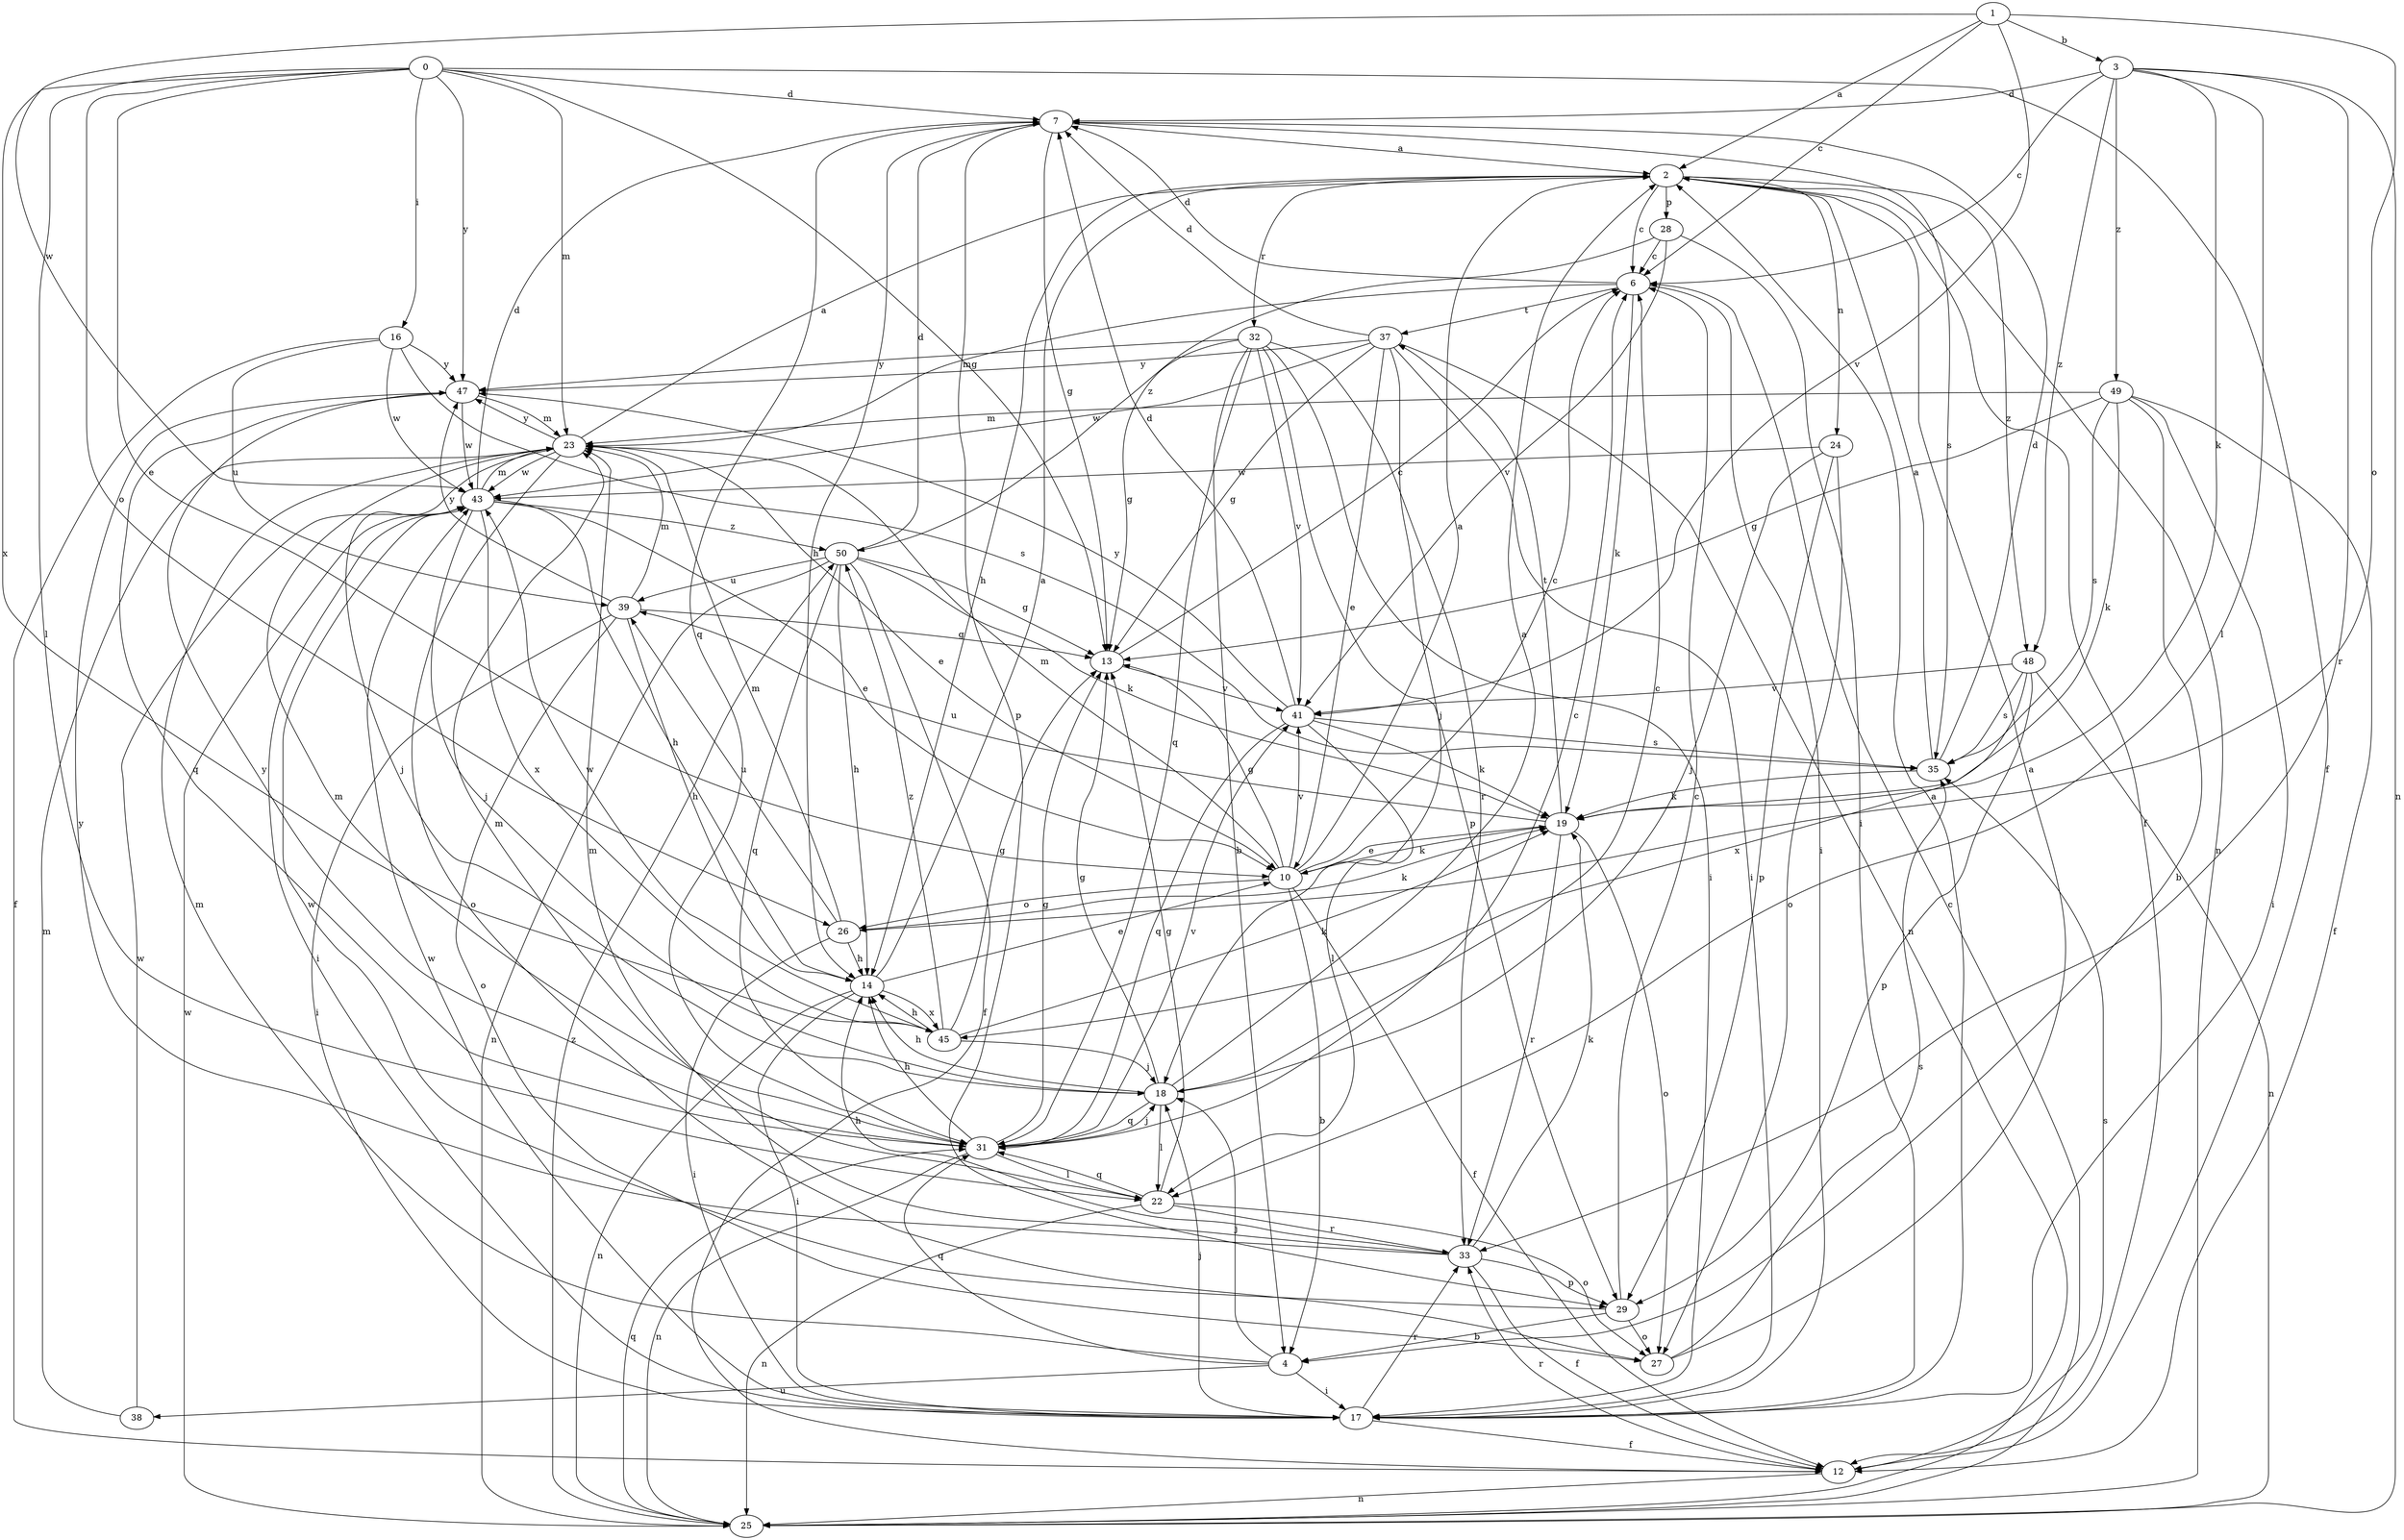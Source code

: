 strict digraph  {
0;
1;
2;
3;
4;
6;
7;
10;
12;
13;
14;
16;
17;
18;
19;
22;
23;
24;
25;
26;
27;
28;
29;
31;
32;
33;
35;
37;
38;
39;
41;
43;
45;
47;
48;
49;
50;
0 -> 7  [label=d];
0 -> 10  [label=e];
0 -> 12  [label=f];
0 -> 13  [label=g];
0 -> 16  [label=i];
0 -> 22  [label=l];
0 -> 23  [label=m];
0 -> 26  [label=o];
0 -> 45  [label=x];
0 -> 47  [label=y];
1 -> 2  [label=a];
1 -> 3  [label=b];
1 -> 6  [label=c];
1 -> 26  [label=o];
1 -> 41  [label=v];
1 -> 43  [label=w];
2 -> 6  [label=c];
2 -> 12  [label=f];
2 -> 14  [label=h];
2 -> 24  [label=n];
2 -> 25  [label=n];
2 -> 28  [label=p];
2 -> 32  [label=r];
2 -> 48  [label=z];
3 -> 6  [label=c];
3 -> 7  [label=d];
3 -> 19  [label=k];
3 -> 22  [label=l];
3 -> 25  [label=n];
3 -> 33  [label=r];
3 -> 48  [label=z];
3 -> 49  [label=z];
4 -> 17  [label=i];
4 -> 18  [label=j];
4 -> 23  [label=m];
4 -> 31  [label=q];
4 -> 38  [label=u];
6 -> 7  [label=d];
6 -> 17  [label=i];
6 -> 19  [label=k];
6 -> 23  [label=m];
6 -> 37  [label=t];
7 -> 2  [label=a];
7 -> 13  [label=g];
7 -> 14  [label=h];
7 -> 29  [label=p];
7 -> 31  [label=q];
7 -> 35  [label=s];
10 -> 2  [label=a];
10 -> 4  [label=b];
10 -> 6  [label=c];
10 -> 12  [label=f];
10 -> 13  [label=g];
10 -> 19  [label=k];
10 -> 23  [label=m];
10 -> 26  [label=o];
10 -> 41  [label=v];
12 -> 25  [label=n];
12 -> 33  [label=r];
12 -> 35  [label=s];
13 -> 6  [label=c];
13 -> 41  [label=v];
14 -> 2  [label=a];
14 -> 10  [label=e];
14 -> 17  [label=i];
14 -> 25  [label=n];
14 -> 45  [label=x];
16 -> 12  [label=f];
16 -> 35  [label=s];
16 -> 39  [label=u];
16 -> 43  [label=w];
16 -> 47  [label=y];
17 -> 2  [label=a];
17 -> 12  [label=f];
17 -> 18  [label=j];
17 -> 33  [label=r];
17 -> 43  [label=w];
18 -> 2  [label=a];
18 -> 6  [label=c];
18 -> 13  [label=g];
18 -> 14  [label=h];
18 -> 22  [label=l];
18 -> 31  [label=q];
19 -> 10  [label=e];
19 -> 27  [label=o];
19 -> 33  [label=r];
19 -> 37  [label=t];
19 -> 39  [label=u];
22 -> 13  [label=g];
22 -> 23  [label=m];
22 -> 25  [label=n];
22 -> 27  [label=o];
22 -> 31  [label=q];
22 -> 33  [label=r];
23 -> 2  [label=a];
23 -> 10  [label=e];
23 -> 18  [label=j];
23 -> 27  [label=o];
23 -> 43  [label=w];
23 -> 47  [label=y];
24 -> 18  [label=j];
24 -> 27  [label=o];
24 -> 29  [label=p];
24 -> 43  [label=w];
25 -> 6  [label=c];
25 -> 31  [label=q];
25 -> 43  [label=w];
25 -> 50  [label=z];
26 -> 14  [label=h];
26 -> 17  [label=i];
26 -> 19  [label=k];
26 -> 23  [label=m];
26 -> 39  [label=u];
27 -> 2  [label=a];
27 -> 35  [label=s];
28 -> 6  [label=c];
28 -> 17  [label=i];
28 -> 41  [label=v];
28 -> 50  [label=z];
29 -> 4  [label=b];
29 -> 6  [label=c];
29 -> 27  [label=o];
29 -> 43  [label=w];
31 -> 6  [label=c];
31 -> 13  [label=g];
31 -> 14  [label=h];
31 -> 18  [label=j];
31 -> 22  [label=l];
31 -> 23  [label=m];
31 -> 25  [label=n];
31 -> 41  [label=v];
31 -> 47  [label=y];
32 -> 4  [label=b];
32 -> 13  [label=g];
32 -> 17  [label=i];
32 -> 29  [label=p];
32 -> 31  [label=q];
32 -> 33  [label=r];
32 -> 41  [label=v];
32 -> 47  [label=y];
33 -> 12  [label=f];
33 -> 14  [label=h];
33 -> 19  [label=k];
33 -> 23  [label=m];
33 -> 29  [label=p];
33 -> 47  [label=y];
35 -> 2  [label=a];
35 -> 7  [label=d];
35 -> 19  [label=k];
37 -> 7  [label=d];
37 -> 10  [label=e];
37 -> 13  [label=g];
37 -> 17  [label=i];
37 -> 18  [label=j];
37 -> 25  [label=n];
37 -> 43  [label=w];
37 -> 47  [label=y];
38 -> 23  [label=m];
38 -> 43  [label=w];
39 -> 13  [label=g];
39 -> 14  [label=h];
39 -> 17  [label=i];
39 -> 23  [label=m];
39 -> 27  [label=o];
39 -> 47  [label=y];
41 -> 7  [label=d];
41 -> 19  [label=k];
41 -> 22  [label=l];
41 -> 31  [label=q];
41 -> 35  [label=s];
41 -> 47  [label=y];
43 -> 7  [label=d];
43 -> 10  [label=e];
43 -> 14  [label=h];
43 -> 17  [label=i];
43 -> 18  [label=j];
43 -> 23  [label=m];
43 -> 45  [label=x];
43 -> 50  [label=z];
45 -> 13  [label=g];
45 -> 14  [label=h];
45 -> 18  [label=j];
45 -> 19  [label=k];
45 -> 43  [label=w];
45 -> 50  [label=z];
47 -> 23  [label=m];
47 -> 31  [label=q];
47 -> 43  [label=w];
48 -> 25  [label=n];
48 -> 29  [label=p];
48 -> 35  [label=s];
48 -> 41  [label=v];
48 -> 45  [label=x];
49 -> 4  [label=b];
49 -> 12  [label=f];
49 -> 13  [label=g];
49 -> 17  [label=i];
49 -> 19  [label=k];
49 -> 23  [label=m];
49 -> 35  [label=s];
50 -> 7  [label=d];
50 -> 12  [label=f];
50 -> 13  [label=g];
50 -> 14  [label=h];
50 -> 19  [label=k];
50 -> 25  [label=n];
50 -> 31  [label=q];
50 -> 39  [label=u];
}
